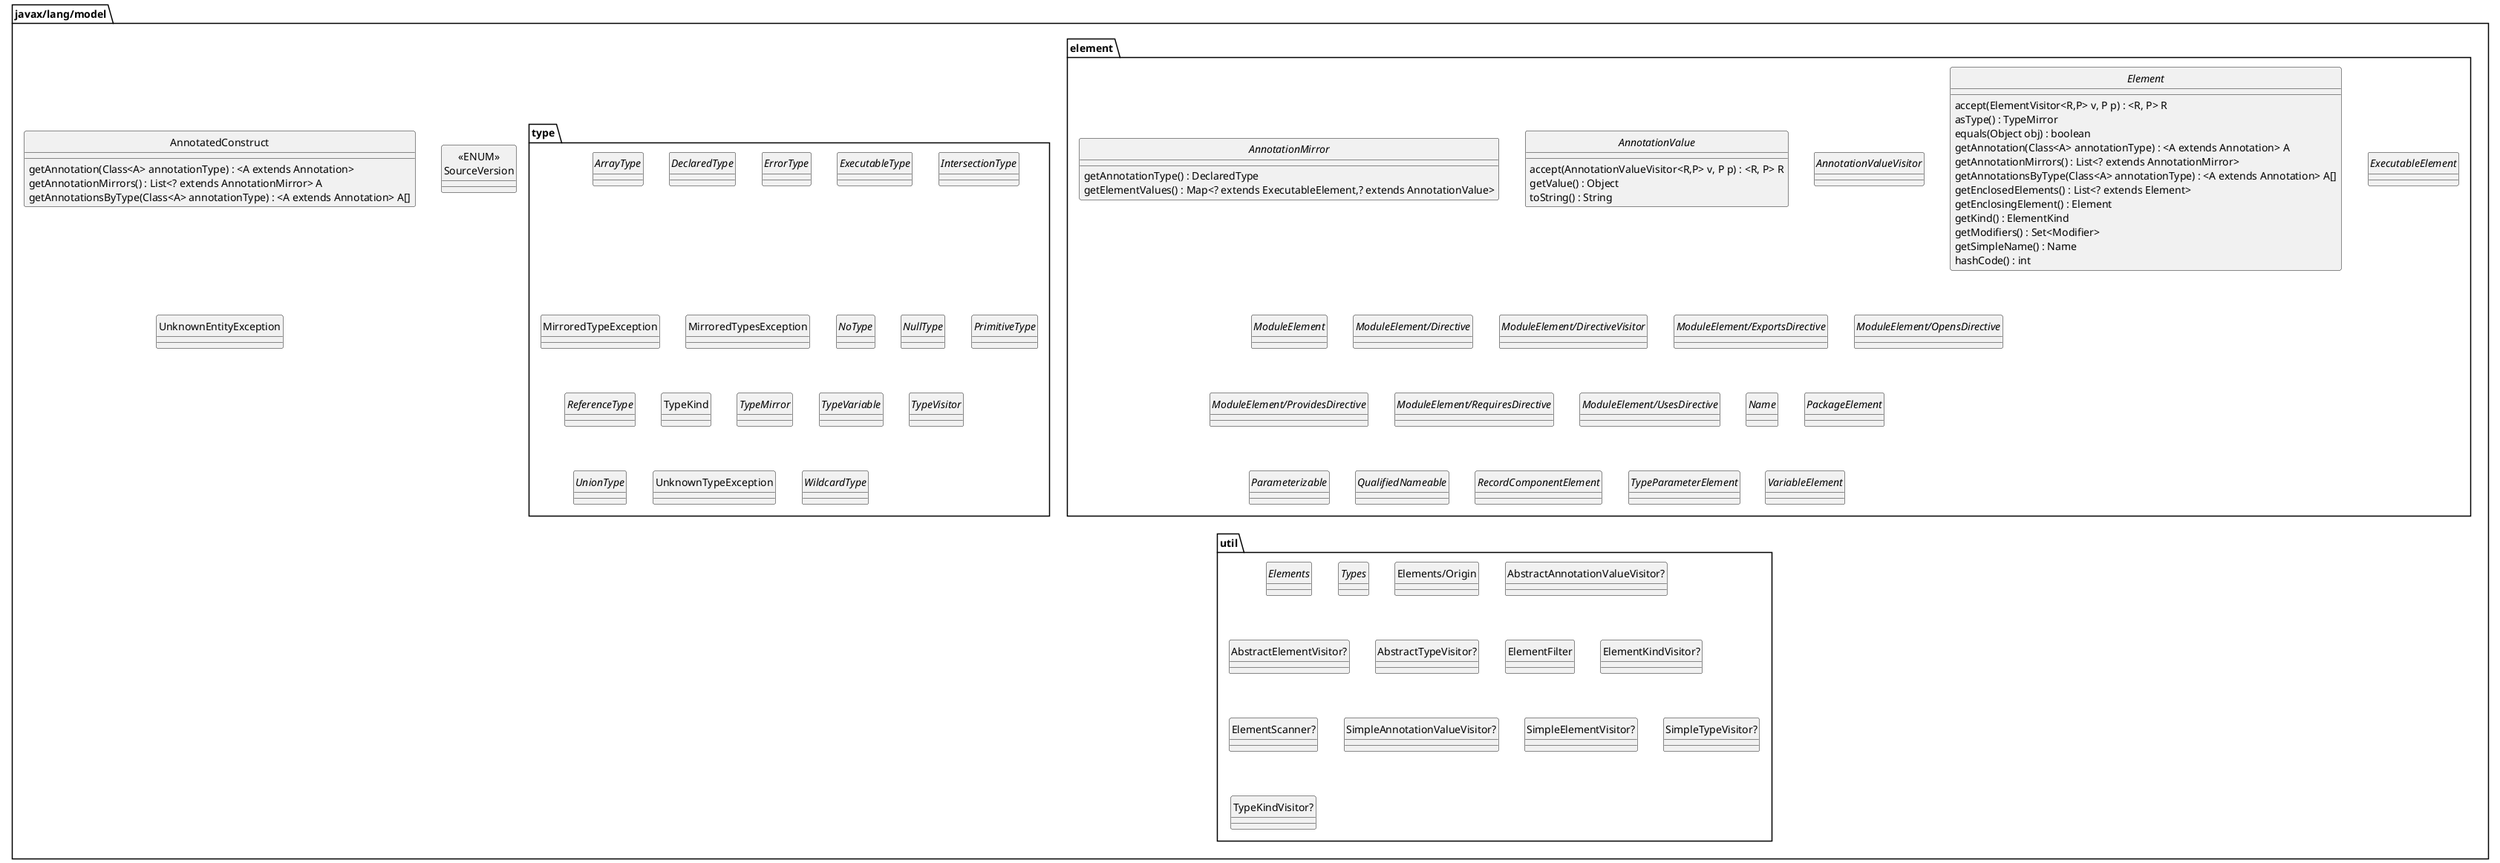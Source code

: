 @startuml
'https://plantuml.com/sequence-diagram
skinparam style Strictuml

package javax/lang/model
{
    class AnnotatedConstruct
    {
    getAnnotation(Class<A> annotationType) : <A extends Annotation>
    getAnnotationMirrors() : List<? extends AnnotationMirror> A
    getAnnotationsByType(Class<A> annotationType) : <A extends Annotation> A[]
    }
    enum "<<ENUM>>\nSourceVersion" as SourceVersion
    class UnknownEntityException
}

package javax/lang/model.element
{

    interface AnnotationMirror
    {
    getAnnotationType() : DeclaredType
    getElementValues() : Map<? extends ExecutableElement,? extends AnnotationValue>
    }
    interface AnnotationValue
    {
    accept(AnnotationValueVisitor<R,P> v, P p) : <R, P> R
    getValue() : Object
    toString() : String
    }
    interface AnnotationValueVisitor
    {

    }
    interface Element
    {
        accept(ElementVisitor<R,P> v, P p) : <R, P> R
        asType() : TypeMirror
        equals(Object obj) : boolean
        getAnnotation(Class<A> annotationType) : <A extends Annotation> A
        getAnnotationMirrors() : List<? extends AnnotationMirror>
        getAnnotationsByType(Class<A> annotationType) : <A extends Annotation> A[]
        getEnclosedElements() : List<? extends Element>
        getEnclosingElement() : Element
        getKind() : ElementKind
        getModifiers() : Set<Modifier>
        getSimpleName() : Name
        hashCode() : int
    }
    interface ExecutableElement
    interface ModuleElement
    interface ModuleElement/Directive
    interface ModuleElement/DirectiveVisitor
    interface ModuleElement/ExportsDirective
    interface ModuleElement/OpensDirective
    interface ModuleElement/ProvidesDirective
    interface ModuleElement/RequiresDirective
    interface ModuleElement/UsesDirective
    interface Name
    interface PackageElement
    interface Parameterizable
    interface QualifiedNameable
    interface RecordComponentElement
    interface TypeParameterElement
    interface VariableElement
}

package javax/lang/model.type
{
    interface ArrayType
    interface DeclaredType
    interface ErrorType
    interface ExecutableType
    interface IntersectionType
    class MirroredTypeException
    class MirroredTypesException
    interface NoType
    interface NullType
    interface PrimitiveType
    interface ReferenceType
    class TypeKind
    interface TypeMirror
    interface TypeVariable
    interface TypeVisitor
    interface UnionType
    class UnknownTypeException
    interface WildcardType
    enum TypeKind
}

package javax/lang/model.util
{
    interface Elements
    interface Types
    enum Elements/Origin
    class AbstractAnnotationValueVisitor?
    class AbstractElementVisitor?
    class AbstractTypeVisitor?
    class ElementFilter
    class ElementKindVisitor?
    class ElementScanner?
    class SimpleAnnotationValueVisitor?
    class SimpleElementVisitor?
    class SimpleTypeVisitor?
    class TypeKindVisitor?
}





@enduml